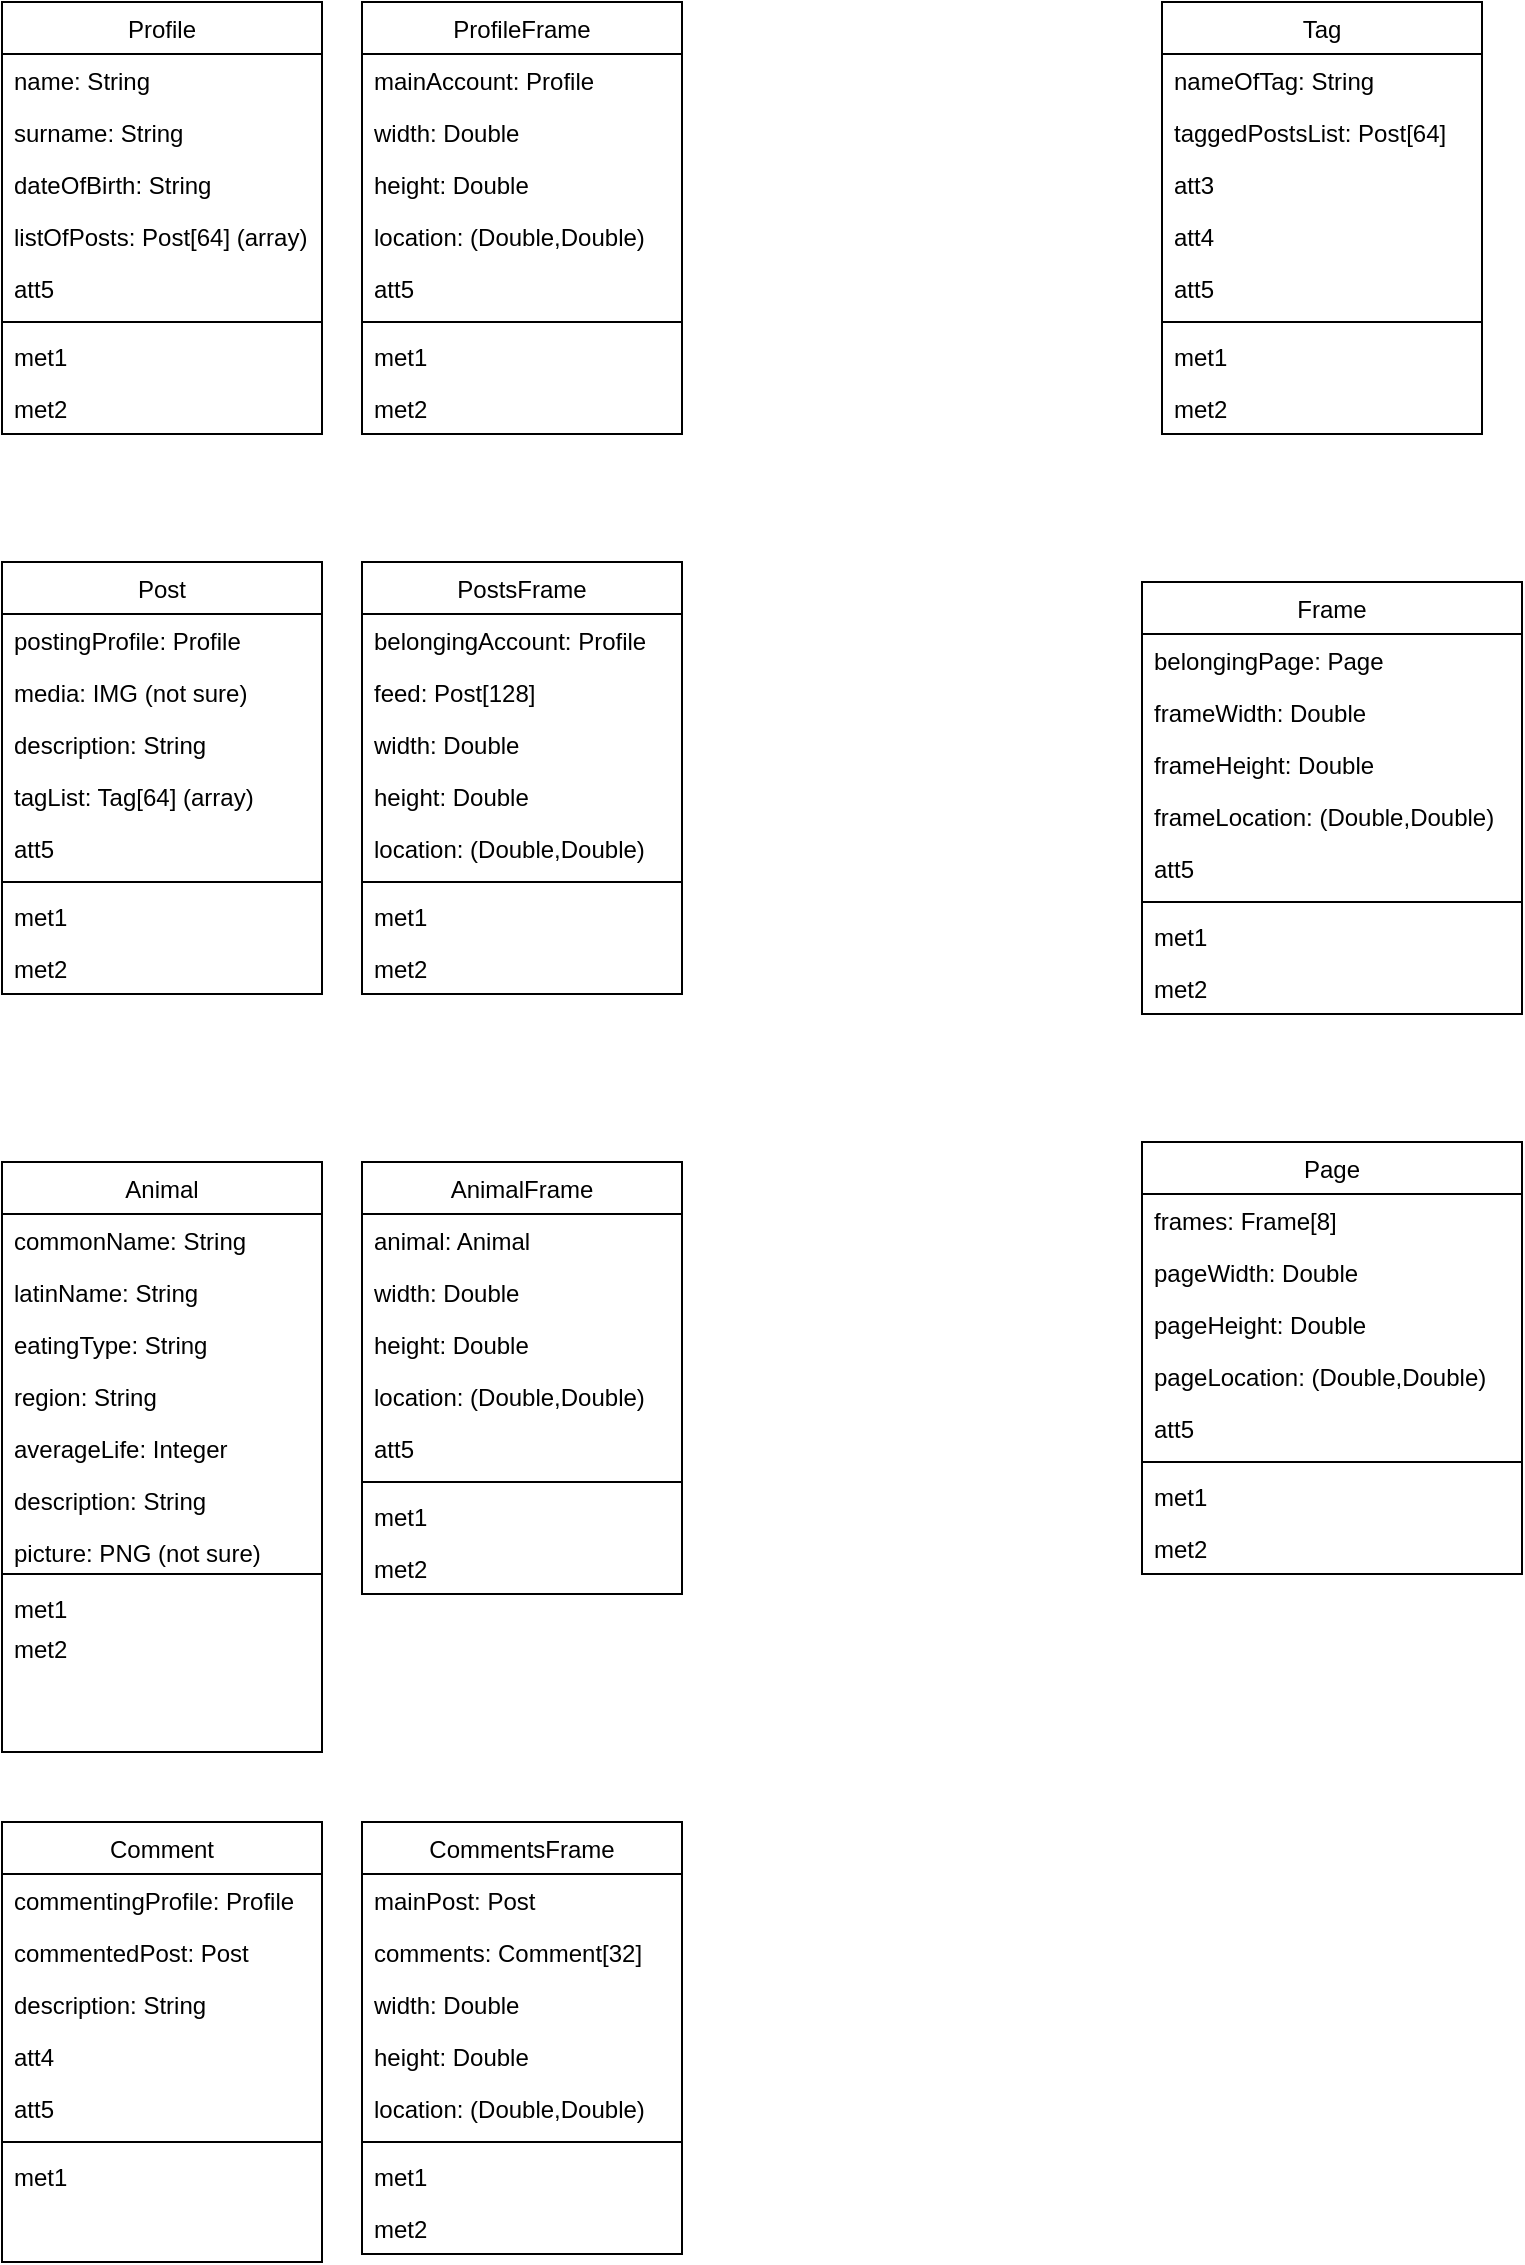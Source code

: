 <mxfile version="24.0.8" type="github">
  <diagram id="C5RBs43oDa-KdzZeNtuy" name="Page-1">
    <mxGraphModel dx="2359" dy="1989" grid="1" gridSize="10" guides="1" tooltips="1" connect="1" arrows="1" fold="1" page="1" pageScale="1" pageWidth="827" pageHeight="1169" math="0" shadow="0">
      <root>
        <mxCell id="WIyWlLk6GJQsqaUBKTNV-0" />
        <mxCell id="WIyWlLk6GJQsqaUBKTNV-1" parent="WIyWlLk6GJQsqaUBKTNV-0" />
        <mxCell id="Lmmqx4f4wVMdt-IXIzXi-0" value="Post" style="swimlane;fontStyle=0;align=center;verticalAlign=top;childLayout=stackLayout;horizontal=1;startSize=26;horizontalStack=0;resizeParent=1;resizeLast=0;collapsible=1;marginBottom=0;rounded=0;shadow=0;strokeWidth=1;" parent="WIyWlLk6GJQsqaUBKTNV-1" vertex="1">
          <mxGeometry x="-710" y="-170" width="160" height="216" as="geometry">
            <mxRectangle x="300" y="90" width="160" height="26" as="alternateBounds" />
          </mxGeometry>
        </mxCell>
        <mxCell id="Lmmqx4f4wVMdt-IXIzXi-1" value="postingProfile: Profile" style="text;align=left;verticalAlign=top;spacingLeft=4;spacingRight=4;overflow=hidden;rotatable=0;points=[[0,0.5],[1,0.5]];portConstraint=eastwest;" parent="Lmmqx4f4wVMdt-IXIzXi-0" vertex="1">
          <mxGeometry y="26" width="160" height="26" as="geometry" />
        </mxCell>
        <mxCell id="Lmmqx4f4wVMdt-IXIzXi-2" value="media: IMG (not sure)" style="text;align=left;verticalAlign=top;spacingLeft=4;spacingRight=4;overflow=hidden;rotatable=0;points=[[0,0.5],[1,0.5]];portConstraint=eastwest;rounded=0;shadow=0;html=0;" parent="Lmmqx4f4wVMdt-IXIzXi-0" vertex="1">
          <mxGeometry y="52" width="160" height="26" as="geometry" />
        </mxCell>
        <mxCell id="Lmmqx4f4wVMdt-IXIzXi-3" value="description: String" style="text;align=left;verticalAlign=top;spacingLeft=4;spacingRight=4;overflow=hidden;rotatable=0;points=[[0,0.5],[1,0.5]];portConstraint=eastwest;rounded=0;shadow=0;html=0;" parent="Lmmqx4f4wVMdt-IXIzXi-0" vertex="1">
          <mxGeometry y="78" width="160" height="26" as="geometry" />
        </mxCell>
        <mxCell id="Lmmqx4f4wVMdt-IXIzXi-4" value="tagList: Tag[64] (array)" style="text;align=left;verticalAlign=top;spacingLeft=4;spacingRight=4;overflow=hidden;rotatable=0;points=[[0,0.5],[1,0.5]];portConstraint=eastwest;rounded=0;shadow=0;html=0;" parent="Lmmqx4f4wVMdt-IXIzXi-0" vertex="1">
          <mxGeometry y="104" width="160" height="26" as="geometry" />
        </mxCell>
        <mxCell id="Lmmqx4f4wVMdt-IXIzXi-5" value="att5" style="text;align=left;verticalAlign=top;spacingLeft=4;spacingRight=4;overflow=hidden;rotatable=0;points=[[0,0.5],[1,0.5]];portConstraint=eastwest;rounded=0;shadow=0;html=0;" parent="Lmmqx4f4wVMdt-IXIzXi-0" vertex="1">
          <mxGeometry y="130" width="160" height="26" as="geometry" />
        </mxCell>
        <mxCell id="Lmmqx4f4wVMdt-IXIzXi-6" value="" style="line;html=1;strokeWidth=1;align=left;verticalAlign=middle;spacingTop=-1;spacingLeft=3;spacingRight=3;rotatable=0;labelPosition=right;points=[];portConstraint=eastwest;" parent="Lmmqx4f4wVMdt-IXIzXi-0" vertex="1">
          <mxGeometry y="156" width="160" height="8" as="geometry" />
        </mxCell>
        <mxCell id="Lmmqx4f4wVMdt-IXIzXi-7" value="met1" style="text;align=left;verticalAlign=top;spacingLeft=4;spacingRight=4;overflow=hidden;rotatable=0;points=[[0,0.5],[1,0.5]];portConstraint=eastwest;" parent="Lmmqx4f4wVMdt-IXIzXi-0" vertex="1">
          <mxGeometry y="164" width="160" height="26" as="geometry" />
        </mxCell>
        <mxCell id="Lmmqx4f4wVMdt-IXIzXi-8" value="met2" style="text;align=left;verticalAlign=top;spacingLeft=4;spacingRight=4;overflow=hidden;rotatable=0;points=[[0,0.5],[1,0.5]];portConstraint=eastwest;" parent="Lmmqx4f4wVMdt-IXIzXi-0" vertex="1">
          <mxGeometry y="190" width="160" height="20" as="geometry" />
        </mxCell>
        <mxCell id="Lmmqx4f4wVMdt-IXIzXi-9" value="Profile" style="swimlane;fontStyle=0;align=center;verticalAlign=top;childLayout=stackLayout;horizontal=1;startSize=26;horizontalStack=0;resizeParent=1;resizeLast=0;collapsible=1;marginBottom=0;rounded=0;shadow=0;strokeWidth=1;" parent="WIyWlLk6GJQsqaUBKTNV-1" vertex="1">
          <mxGeometry x="-710" y="-450" width="160" height="216" as="geometry">
            <mxRectangle x="520" y="90" width="160" height="26" as="alternateBounds" />
          </mxGeometry>
        </mxCell>
        <mxCell id="Lmmqx4f4wVMdt-IXIzXi-10" value="name: String" style="text;align=left;verticalAlign=top;spacingLeft=4;spacingRight=4;overflow=hidden;rotatable=0;points=[[0,0.5],[1,0.5]];portConstraint=eastwest;" parent="Lmmqx4f4wVMdt-IXIzXi-9" vertex="1">
          <mxGeometry y="26" width="160" height="26" as="geometry" />
        </mxCell>
        <mxCell id="Lmmqx4f4wVMdt-IXIzXi-11" value="surname: String" style="text;align=left;verticalAlign=top;spacingLeft=4;spacingRight=4;overflow=hidden;rotatable=0;points=[[0,0.5],[1,0.5]];portConstraint=eastwest;rounded=0;shadow=0;html=0;" parent="Lmmqx4f4wVMdt-IXIzXi-9" vertex="1">
          <mxGeometry y="52" width="160" height="26" as="geometry" />
        </mxCell>
        <mxCell id="Lmmqx4f4wVMdt-IXIzXi-12" value="dateOfBirth: String" style="text;align=left;verticalAlign=top;spacingLeft=4;spacingRight=4;overflow=hidden;rotatable=0;points=[[0,0.5],[1,0.5]];portConstraint=eastwest;rounded=0;shadow=0;html=0;" parent="Lmmqx4f4wVMdt-IXIzXi-9" vertex="1">
          <mxGeometry y="78" width="160" height="26" as="geometry" />
        </mxCell>
        <mxCell id="Lmmqx4f4wVMdt-IXIzXi-13" value="listOfPosts: Post[64] (array)" style="text;align=left;verticalAlign=top;spacingLeft=4;spacingRight=4;overflow=hidden;rotatable=0;points=[[0,0.5],[1,0.5]];portConstraint=eastwest;rounded=0;shadow=0;html=0;" parent="Lmmqx4f4wVMdt-IXIzXi-9" vertex="1">
          <mxGeometry y="104" width="160" height="26" as="geometry" />
        </mxCell>
        <mxCell id="Lmmqx4f4wVMdt-IXIzXi-14" value="att5" style="text;align=left;verticalAlign=top;spacingLeft=4;spacingRight=4;overflow=hidden;rotatable=0;points=[[0,0.5],[1,0.5]];portConstraint=eastwest;rounded=0;shadow=0;html=0;" parent="Lmmqx4f4wVMdt-IXIzXi-9" vertex="1">
          <mxGeometry y="130" width="160" height="26" as="geometry" />
        </mxCell>
        <mxCell id="Lmmqx4f4wVMdt-IXIzXi-15" value="" style="line;html=1;strokeWidth=1;align=left;verticalAlign=middle;spacingTop=-1;spacingLeft=3;spacingRight=3;rotatable=0;labelPosition=right;points=[];portConstraint=eastwest;" parent="Lmmqx4f4wVMdt-IXIzXi-9" vertex="1">
          <mxGeometry y="156" width="160" height="8" as="geometry" />
        </mxCell>
        <mxCell id="Lmmqx4f4wVMdt-IXIzXi-16" value="met1" style="text;align=left;verticalAlign=top;spacingLeft=4;spacingRight=4;overflow=hidden;rotatable=0;points=[[0,0.5],[1,0.5]];portConstraint=eastwest;" parent="Lmmqx4f4wVMdt-IXIzXi-9" vertex="1">
          <mxGeometry y="164" width="160" height="26" as="geometry" />
        </mxCell>
        <mxCell id="Lmmqx4f4wVMdt-IXIzXi-17" value="met2" style="text;align=left;verticalAlign=top;spacingLeft=4;spacingRight=4;overflow=hidden;rotatable=0;points=[[0,0.5],[1,0.5]];portConstraint=eastwest;" parent="Lmmqx4f4wVMdt-IXIzXi-9" vertex="1">
          <mxGeometry y="190" width="160" height="26" as="geometry" />
        </mxCell>
        <mxCell id="Lmmqx4f4wVMdt-IXIzXi-27" value="Tag" style="swimlane;fontStyle=0;align=center;verticalAlign=top;childLayout=stackLayout;horizontal=1;startSize=26;horizontalStack=0;resizeParent=1;resizeLast=0;collapsible=1;marginBottom=0;rounded=0;shadow=0;strokeWidth=1;" parent="WIyWlLk6GJQsqaUBKTNV-1" vertex="1">
          <mxGeometry x="-130" y="-450" width="160" height="216" as="geometry">
            <mxRectangle x="90" y="330" width="160" height="26" as="alternateBounds" />
          </mxGeometry>
        </mxCell>
        <mxCell id="Lmmqx4f4wVMdt-IXIzXi-28" value="nameOfTag: String" style="text;align=left;verticalAlign=top;spacingLeft=4;spacingRight=4;overflow=hidden;rotatable=0;points=[[0,0.5],[1,0.5]];portConstraint=eastwest;" parent="Lmmqx4f4wVMdt-IXIzXi-27" vertex="1">
          <mxGeometry y="26" width="160" height="26" as="geometry" />
        </mxCell>
        <mxCell id="Lmmqx4f4wVMdt-IXIzXi-29" value="taggedPostsList: Post[64]" style="text;align=left;verticalAlign=top;spacingLeft=4;spacingRight=4;overflow=hidden;rotatable=0;points=[[0,0.5],[1,0.5]];portConstraint=eastwest;rounded=0;shadow=0;html=0;" parent="Lmmqx4f4wVMdt-IXIzXi-27" vertex="1">
          <mxGeometry y="52" width="160" height="26" as="geometry" />
        </mxCell>
        <mxCell id="Lmmqx4f4wVMdt-IXIzXi-30" value="att3" style="text;align=left;verticalAlign=top;spacingLeft=4;spacingRight=4;overflow=hidden;rotatable=0;points=[[0,0.5],[1,0.5]];portConstraint=eastwest;rounded=0;shadow=0;html=0;" parent="Lmmqx4f4wVMdt-IXIzXi-27" vertex="1">
          <mxGeometry y="78" width="160" height="26" as="geometry" />
        </mxCell>
        <mxCell id="Lmmqx4f4wVMdt-IXIzXi-31" value="att4" style="text;align=left;verticalAlign=top;spacingLeft=4;spacingRight=4;overflow=hidden;rotatable=0;points=[[0,0.5],[1,0.5]];portConstraint=eastwest;rounded=0;shadow=0;html=0;" parent="Lmmqx4f4wVMdt-IXIzXi-27" vertex="1">
          <mxGeometry y="104" width="160" height="26" as="geometry" />
        </mxCell>
        <mxCell id="Lmmqx4f4wVMdt-IXIzXi-32" value="att5" style="text;align=left;verticalAlign=top;spacingLeft=4;spacingRight=4;overflow=hidden;rotatable=0;points=[[0,0.5],[1,0.5]];portConstraint=eastwest;rounded=0;shadow=0;html=0;" parent="Lmmqx4f4wVMdt-IXIzXi-27" vertex="1">
          <mxGeometry y="130" width="160" height="26" as="geometry" />
        </mxCell>
        <mxCell id="Lmmqx4f4wVMdt-IXIzXi-33" value="" style="line;html=1;strokeWidth=1;align=left;verticalAlign=middle;spacingTop=-1;spacingLeft=3;spacingRight=3;rotatable=0;labelPosition=right;points=[];portConstraint=eastwest;" parent="Lmmqx4f4wVMdt-IXIzXi-27" vertex="1">
          <mxGeometry y="156" width="160" height="8" as="geometry" />
        </mxCell>
        <mxCell id="Lmmqx4f4wVMdt-IXIzXi-34" value="met1" style="text;align=left;verticalAlign=top;spacingLeft=4;spacingRight=4;overflow=hidden;rotatable=0;points=[[0,0.5],[1,0.5]];portConstraint=eastwest;" parent="Lmmqx4f4wVMdt-IXIzXi-27" vertex="1">
          <mxGeometry y="164" width="160" height="26" as="geometry" />
        </mxCell>
        <mxCell id="Lmmqx4f4wVMdt-IXIzXi-35" value="met2" style="text;align=left;verticalAlign=top;spacingLeft=4;spacingRight=4;overflow=hidden;rotatable=0;points=[[0,0.5],[1,0.5]];portConstraint=eastwest;" parent="Lmmqx4f4wVMdt-IXIzXi-27" vertex="1">
          <mxGeometry y="190" width="160" height="20" as="geometry" />
        </mxCell>
        <mxCell id="MC6eqDOHik2Ta8xdRTjC-0" value="Comment" style="swimlane;fontStyle=0;align=center;verticalAlign=top;childLayout=stackLayout;horizontal=1;startSize=26;horizontalStack=0;resizeParent=1;resizeLast=0;collapsible=1;marginBottom=0;rounded=0;shadow=0;strokeWidth=1;" vertex="1" parent="WIyWlLk6GJQsqaUBKTNV-1">
          <mxGeometry x="-710" y="460" width="160" height="220" as="geometry">
            <mxRectangle x="90" y="90" width="160" height="26" as="alternateBounds" />
          </mxGeometry>
        </mxCell>
        <mxCell id="MC6eqDOHik2Ta8xdRTjC-1" value="commentingProfile: Profile" style="text;align=left;verticalAlign=top;spacingLeft=4;spacingRight=4;overflow=hidden;rotatable=0;points=[[0,0.5],[1,0.5]];portConstraint=eastwest;" vertex="1" parent="MC6eqDOHik2Ta8xdRTjC-0">
          <mxGeometry y="26" width="160" height="26" as="geometry" />
        </mxCell>
        <mxCell id="MC6eqDOHik2Ta8xdRTjC-2" value="commentedPost: Post" style="text;align=left;verticalAlign=top;spacingLeft=4;spacingRight=4;overflow=hidden;rotatable=0;points=[[0,0.5],[1,0.5]];portConstraint=eastwest;rounded=0;shadow=0;html=0;" vertex="1" parent="MC6eqDOHik2Ta8xdRTjC-0">
          <mxGeometry y="52" width="160" height="26" as="geometry" />
        </mxCell>
        <mxCell id="MC6eqDOHik2Ta8xdRTjC-3" value="description: String" style="text;align=left;verticalAlign=top;spacingLeft=4;spacingRight=4;overflow=hidden;rotatable=0;points=[[0,0.5],[1,0.5]];portConstraint=eastwest;rounded=0;shadow=0;html=0;" vertex="1" parent="MC6eqDOHik2Ta8xdRTjC-0">
          <mxGeometry y="78" width="160" height="26" as="geometry" />
        </mxCell>
        <mxCell id="MC6eqDOHik2Ta8xdRTjC-4" value="att4" style="text;align=left;verticalAlign=top;spacingLeft=4;spacingRight=4;overflow=hidden;rotatable=0;points=[[0,0.5],[1,0.5]];portConstraint=eastwest;rounded=0;shadow=0;html=0;" vertex="1" parent="MC6eqDOHik2Ta8xdRTjC-0">
          <mxGeometry y="104" width="160" height="26" as="geometry" />
        </mxCell>
        <mxCell id="MC6eqDOHik2Ta8xdRTjC-5" value="att5" style="text;align=left;verticalAlign=top;spacingLeft=4;spacingRight=4;overflow=hidden;rotatable=0;points=[[0,0.5],[1,0.5]];portConstraint=eastwest;rounded=0;shadow=0;html=0;" vertex="1" parent="MC6eqDOHik2Ta8xdRTjC-0">
          <mxGeometry y="130" width="160" height="26" as="geometry" />
        </mxCell>
        <mxCell id="MC6eqDOHik2Ta8xdRTjC-6" value="" style="line;html=1;strokeWidth=1;align=left;verticalAlign=middle;spacingTop=-1;spacingLeft=3;spacingRight=3;rotatable=0;labelPosition=right;points=[];portConstraint=eastwest;" vertex="1" parent="MC6eqDOHik2Ta8xdRTjC-0">
          <mxGeometry y="156" width="160" height="8" as="geometry" />
        </mxCell>
        <mxCell id="MC6eqDOHik2Ta8xdRTjC-7" value="met1" style="text;align=left;verticalAlign=top;spacingLeft=4;spacingRight=4;overflow=hidden;rotatable=0;points=[[0,0.5],[1,0.5]];portConstraint=eastwest;" vertex="1" parent="MC6eqDOHik2Ta8xdRTjC-0">
          <mxGeometry y="164" width="160" height="26" as="geometry" />
        </mxCell>
        <mxCell id="MC6eqDOHik2Ta8xdRTjC-9" value="PostsFrame" style="swimlane;fontStyle=0;align=center;verticalAlign=top;childLayout=stackLayout;horizontal=1;startSize=26;horizontalStack=0;resizeParent=1;resizeLast=0;collapsible=1;marginBottom=0;rounded=0;shadow=0;strokeWidth=1;" vertex="1" parent="WIyWlLk6GJQsqaUBKTNV-1">
          <mxGeometry x="-530" y="-170" width="160" height="216" as="geometry">
            <mxRectangle x="300" y="90" width="160" height="26" as="alternateBounds" />
          </mxGeometry>
        </mxCell>
        <mxCell id="MC6eqDOHik2Ta8xdRTjC-10" value="belongingAccount: Profile" style="text;align=left;verticalAlign=top;spacingLeft=4;spacingRight=4;overflow=hidden;rotatable=0;points=[[0,0.5],[1,0.5]];portConstraint=eastwest;" vertex="1" parent="MC6eqDOHik2Ta8xdRTjC-9">
          <mxGeometry y="26" width="160" height="26" as="geometry" />
        </mxCell>
        <mxCell id="MC6eqDOHik2Ta8xdRTjC-11" value="feed: Post[128]" style="text;align=left;verticalAlign=top;spacingLeft=4;spacingRight=4;overflow=hidden;rotatable=0;points=[[0,0.5],[1,0.5]];portConstraint=eastwest;rounded=0;shadow=0;html=0;" vertex="1" parent="MC6eqDOHik2Ta8xdRTjC-9">
          <mxGeometry y="52" width="160" height="26" as="geometry" />
        </mxCell>
        <mxCell id="MC6eqDOHik2Ta8xdRTjC-12" value="width: Double" style="text;align=left;verticalAlign=top;spacingLeft=4;spacingRight=4;overflow=hidden;rotatable=0;points=[[0,0.5],[1,0.5]];portConstraint=eastwest;rounded=0;shadow=0;html=0;" vertex="1" parent="MC6eqDOHik2Ta8xdRTjC-9">
          <mxGeometry y="78" width="160" height="26" as="geometry" />
        </mxCell>
        <mxCell id="MC6eqDOHik2Ta8xdRTjC-13" value="height: Double" style="text;align=left;verticalAlign=top;spacingLeft=4;spacingRight=4;overflow=hidden;rotatable=0;points=[[0,0.5],[1,0.5]];portConstraint=eastwest;rounded=0;shadow=0;html=0;" vertex="1" parent="MC6eqDOHik2Ta8xdRTjC-9">
          <mxGeometry y="104" width="160" height="26" as="geometry" />
        </mxCell>
        <mxCell id="MC6eqDOHik2Ta8xdRTjC-14" value="location: (Double,Double)" style="text;align=left;verticalAlign=top;spacingLeft=4;spacingRight=4;overflow=hidden;rotatable=0;points=[[0,0.5],[1,0.5]];portConstraint=eastwest;rounded=0;shadow=0;html=0;" vertex="1" parent="MC6eqDOHik2Ta8xdRTjC-9">
          <mxGeometry y="130" width="160" height="26" as="geometry" />
        </mxCell>
        <mxCell id="MC6eqDOHik2Ta8xdRTjC-15" value="" style="line;html=1;strokeWidth=1;align=left;verticalAlign=middle;spacingTop=-1;spacingLeft=3;spacingRight=3;rotatable=0;labelPosition=right;points=[];portConstraint=eastwest;" vertex="1" parent="MC6eqDOHik2Ta8xdRTjC-9">
          <mxGeometry y="156" width="160" height="8" as="geometry" />
        </mxCell>
        <mxCell id="MC6eqDOHik2Ta8xdRTjC-16" value="met1" style="text;align=left;verticalAlign=top;spacingLeft=4;spacingRight=4;overflow=hidden;rotatable=0;points=[[0,0.5],[1,0.5]];portConstraint=eastwest;" vertex="1" parent="MC6eqDOHik2Ta8xdRTjC-9">
          <mxGeometry y="164" width="160" height="26" as="geometry" />
        </mxCell>
        <mxCell id="MC6eqDOHik2Ta8xdRTjC-17" value="met2" style="text;align=left;verticalAlign=top;spacingLeft=4;spacingRight=4;overflow=hidden;rotatable=0;points=[[0,0.5],[1,0.5]];portConstraint=eastwest;" vertex="1" parent="MC6eqDOHik2Ta8xdRTjC-9">
          <mxGeometry y="190" width="160" height="20" as="geometry" />
        </mxCell>
        <mxCell id="MC6eqDOHik2Ta8xdRTjC-18" value="CommentsFrame" style="swimlane;fontStyle=0;align=center;verticalAlign=top;childLayout=stackLayout;horizontal=1;startSize=26;horizontalStack=0;resizeParent=1;resizeLast=0;collapsible=1;marginBottom=0;rounded=0;shadow=0;strokeWidth=1;" vertex="1" parent="WIyWlLk6GJQsqaUBKTNV-1">
          <mxGeometry x="-530" y="460" width="160" height="216" as="geometry">
            <mxRectangle x="300" y="90" width="160" height="26" as="alternateBounds" />
          </mxGeometry>
        </mxCell>
        <mxCell id="MC6eqDOHik2Ta8xdRTjC-19" value="mainPost: Post" style="text;align=left;verticalAlign=top;spacingLeft=4;spacingRight=4;overflow=hidden;rotatable=0;points=[[0,0.5],[1,0.5]];portConstraint=eastwest;" vertex="1" parent="MC6eqDOHik2Ta8xdRTjC-18">
          <mxGeometry y="26" width="160" height="26" as="geometry" />
        </mxCell>
        <mxCell id="MC6eqDOHik2Ta8xdRTjC-20" value="comments: Comment[32]" style="text;align=left;verticalAlign=top;spacingLeft=4;spacingRight=4;overflow=hidden;rotatable=0;points=[[0,0.5],[1,0.5]];portConstraint=eastwest;rounded=0;shadow=0;html=0;" vertex="1" parent="MC6eqDOHik2Ta8xdRTjC-18">
          <mxGeometry y="52" width="160" height="26" as="geometry" />
        </mxCell>
        <mxCell id="MC6eqDOHik2Ta8xdRTjC-21" value="width: Double" style="text;align=left;verticalAlign=top;spacingLeft=4;spacingRight=4;overflow=hidden;rotatable=0;points=[[0,0.5],[1,0.5]];portConstraint=eastwest;rounded=0;shadow=0;html=0;" vertex="1" parent="MC6eqDOHik2Ta8xdRTjC-18">
          <mxGeometry y="78" width="160" height="26" as="geometry" />
        </mxCell>
        <mxCell id="MC6eqDOHik2Ta8xdRTjC-22" value="height: Double" style="text;align=left;verticalAlign=top;spacingLeft=4;spacingRight=4;overflow=hidden;rotatable=0;points=[[0,0.5],[1,0.5]];portConstraint=eastwest;rounded=0;shadow=0;html=0;" vertex="1" parent="MC6eqDOHik2Ta8xdRTjC-18">
          <mxGeometry y="104" width="160" height="26" as="geometry" />
        </mxCell>
        <mxCell id="MC6eqDOHik2Ta8xdRTjC-23" value="location: (Double,Double)" style="text;align=left;verticalAlign=top;spacingLeft=4;spacingRight=4;overflow=hidden;rotatable=0;points=[[0,0.5],[1,0.5]];portConstraint=eastwest;rounded=0;shadow=0;html=0;" vertex="1" parent="MC6eqDOHik2Ta8xdRTjC-18">
          <mxGeometry y="130" width="160" height="26" as="geometry" />
        </mxCell>
        <mxCell id="MC6eqDOHik2Ta8xdRTjC-24" value="" style="line;html=1;strokeWidth=1;align=left;verticalAlign=middle;spacingTop=-1;spacingLeft=3;spacingRight=3;rotatable=0;labelPosition=right;points=[];portConstraint=eastwest;" vertex="1" parent="MC6eqDOHik2Ta8xdRTjC-18">
          <mxGeometry y="156" width="160" height="8" as="geometry" />
        </mxCell>
        <mxCell id="MC6eqDOHik2Ta8xdRTjC-25" value="met1" style="text;align=left;verticalAlign=top;spacingLeft=4;spacingRight=4;overflow=hidden;rotatable=0;points=[[0,0.5],[1,0.5]];portConstraint=eastwest;" vertex="1" parent="MC6eqDOHik2Ta8xdRTjC-18">
          <mxGeometry y="164" width="160" height="26" as="geometry" />
        </mxCell>
        <mxCell id="MC6eqDOHik2Ta8xdRTjC-26" value="met2" style="text;align=left;verticalAlign=top;spacingLeft=4;spacingRight=4;overflow=hidden;rotatable=0;points=[[0,0.5],[1,0.5]];portConstraint=eastwest;" vertex="1" parent="MC6eqDOHik2Ta8xdRTjC-18">
          <mxGeometry y="190" width="160" height="20" as="geometry" />
        </mxCell>
        <mxCell id="MC6eqDOHik2Ta8xdRTjC-27" value="Animal" style="swimlane;fontStyle=0;align=center;verticalAlign=top;childLayout=stackLayout;horizontal=1;startSize=26;horizontalStack=0;resizeParent=1;resizeLast=0;collapsible=1;marginBottom=0;rounded=0;shadow=0;strokeWidth=1;" vertex="1" parent="WIyWlLk6GJQsqaUBKTNV-1">
          <mxGeometry x="-710" y="130" width="160" height="295" as="geometry">
            <mxRectangle x="90" y="585" width="160" height="26" as="alternateBounds" />
          </mxGeometry>
        </mxCell>
        <mxCell id="MC6eqDOHik2Ta8xdRTjC-28" value="commonName: String" style="text;align=left;verticalAlign=top;spacingLeft=4;spacingRight=4;overflow=hidden;rotatable=0;points=[[0,0.5],[1,0.5]];portConstraint=eastwest;" vertex="1" parent="MC6eqDOHik2Ta8xdRTjC-27">
          <mxGeometry y="26" width="160" height="26" as="geometry" />
        </mxCell>
        <mxCell id="MC6eqDOHik2Ta8xdRTjC-29" value="latinName: String" style="text;align=left;verticalAlign=top;spacingLeft=4;spacingRight=4;overflow=hidden;rotatable=0;points=[[0,0.5],[1,0.5]];portConstraint=eastwest;rounded=0;shadow=0;html=0;" vertex="1" parent="MC6eqDOHik2Ta8xdRTjC-27">
          <mxGeometry y="52" width="160" height="26" as="geometry" />
        </mxCell>
        <mxCell id="MC6eqDOHik2Ta8xdRTjC-30" value="eatingType: String" style="text;align=left;verticalAlign=top;spacingLeft=4;spacingRight=4;overflow=hidden;rotatable=0;points=[[0,0.5],[1,0.5]];portConstraint=eastwest;rounded=0;shadow=0;html=0;" vertex="1" parent="MC6eqDOHik2Ta8xdRTjC-27">
          <mxGeometry y="78" width="160" height="26" as="geometry" />
        </mxCell>
        <mxCell id="MC6eqDOHik2Ta8xdRTjC-31" value="region: String" style="text;align=left;verticalAlign=top;spacingLeft=4;spacingRight=4;overflow=hidden;rotatable=0;points=[[0,0.5],[1,0.5]];portConstraint=eastwest;rounded=0;shadow=0;html=0;" vertex="1" parent="MC6eqDOHik2Ta8xdRTjC-27">
          <mxGeometry y="104" width="160" height="26" as="geometry" />
        </mxCell>
        <mxCell id="MC6eqDOHik2Ta8xdRTjC-32" value="averageLife: Integer" style="text;align=left;verticalAlign=top;spacingLeft=4;spacingRight=4;overflow=hidden;rotatable=0;points=[[0,0.5],[1,0.5]];portConstraint=eastwest;rounded=0;shadow=0;html=0;" vertex="1" parent="MC6eqDOHik2Ta8xdRTjC-27">
          <mxGeometry y="130" width="160" height="26" as="geometry" />
        </mxCell>
        <mxCell id="MC6eqDOHik2Ta8xdRTjC-34" value="description: String" style="text;align=left;verticalAlign=top;spacingLeft=4;spacingRight=4;overflow=hidden;rotatable=0;points=[[0,0.5],[1,0.5]];portConstraint=eastwest;" vertex="1" parent="MC6eqDOHik2Ta8xdRTjC-27">
          <mxGeometry y="156" width="160" height="26" as="geometry" />
        </mxCell>
        <mxCell id="MC6eqDOHik2Ta8xdRTjC-35" value="picture: PNG (not sure)" style="text;align=left;verticalAlign=top;spacingLeft=4;spacingRight=4;overflow=hidden;rotatable=0;points=[[0,0.5],[1,0.5]];portConstraint=eastwest;" vertex="1" parent="MC6eqDOHik2Ta8xdRTjC-27">
          <mxGeometry y="182" width="160" height="20" as="geometry" />
        </mxCell>
        <mxCell id="MC6eqDOHik2Ta8xdRTjC-33" value="" style="line;html=1;strokeWidth=1;align=left;verticalAlign=middle;spacingTop=-1;spacingLeft=3;spacingRight=3;rotatable=0;labelPosition=right;points=[];portConstraint=eastwest;" vertex="1" parent="MC6eqDOHik2Ta8xdRTjC-27">
          <mxGeometry y="202" width="160" height="8" as="geometry" />
        </mxCell>
        <mxCell id="MC6eqDOHik2Ta8xdRTjC-36" value="met1" style="text;align=left;verticalAlign=top;spacingLeft=4;spacingRight=4;overflow=hidden;rotatable=0;points=[[0,0.5],[1,0.5]];portConstraint=eastwest;" vertex="1" parent="MC6eqDOHik2Ta8xdRTjC-27">
          <mxGeometry y="210" width="160" height="20" as="geometry" />
        </mxCell>
        <mxCell id="MC6eqDOHik2Ta8xdRTjC-37" value="met2" style="text;align=left;verticalAlign=top;spacingLeft=4;spacingRight=4;overflow=hidden;rotatable=0;points=[[0,0.5],[1,0.5]];portConstraint=eastwest;" vertex="1" parent="MC6eqDOHik2Ta8xdRTjC-27">
          <mxGeometry y="230" width="160" height="20" as="geometry" />
        </mxCell>
        <mxCell id="MC6eqDOHik2Ta8xdRTjC-38" value="AnimalFrame" style="swimlane;fontStyle=0;align=center;verticalAlign=top;childLayout=stackLayout;horizontal=1;startSize=26;horizontalStack=0;resizeParent=1;resizeLast=0;collapsible=1;marginBottom=0;rounded=0;shadow=0;strokeWidth=1;" vertex="1" parent="WIyWlLk6GJQsqaUBKTNV-1">
          <mxGeometry x="-530" y="130" width="160" height="216" as="geometry">
            <mxRectangle x="300" y="90" width="160" height="26" as="alternateBounds" />
          </mxGeometry>
        </mxCell>
        <mxCell id="MC6eqDOHik2Ta8xdRTjC-39" value="animal: Animal" style="text;align=left;verticalAlign=top;spacingLeft=4;spacingRight=4;overflow=hidden;rotatable=0;points=[[0,0.5],[1,0.5]];portConstraint=eastwest;" vertex="1" parent="MC6eqDOHik2Ta8xdRTjC-38">
          <mxGeometry y="26" width="160" height="26" as="geometry" />
        </mxCell>
        <mxCell id="MC6eqDOHik2Ta8xdRTjC-40" value="width: Double" style="text;align=left;verticalAlign=top;spacingLeft=4;spacingRight=4;overflow=hidden;rotatable=0;points=[[0,0.5],[1,0.5]];portConstraint=eastwest;rounded=0;shadow=0;html=0;" vertex="1" parent="MC6eqDOHik2Ta8xdRTjC-38">
          <mxGeometry y="52" width="160" height="26" as="geometry" />
        </mxCell>
        <mxCell id="MC6eqDOHik2Ta8xdRTjC-41" value="height: Double" style="text;align=left;verticalAlign=top;spacingLeft=4;spacingRight=4;overflow=hidden;rotatable=0;points=[[0,0.5],[1,0.5]];portConstraint=eastwest;rounded=0;shadow=0;html=0;" vertex="1" parent="MC6eqDOHik2Ta8xdRTjC-38">
          <mxGeometry y="78" width="160" height="26" as="geometry" />
        </mxCell>
        <mxCell id="MC6eqDOHik2Ta8xdRTjC-42" value="location: (Double,Double)" style="text;align=left;verticalAlign=top;spacingLeft=4;spacingRight=4;overflow=hidden;rotatable=0;points=[[0,0.5],[1,0.5]];portConstraint=eastwest;rounded=0;shadow=0;html=0;" vertex="1" parent="MC6eqDOHik2Ta8xdRTjC-38">
          <mxGeometry y="104" width="160" height="26" as="geometry" />
        </mxCell>
        <mxCell id="MC6eqDOHik2Ta8xdRTjC-43" value="att5" style="text;align=left;verticalAlign=top;spacingLeft=4;spacingRight=4;overflow=hidden;rotatable=0;points=[[0,0.5],[1,0.5]];portConstraint=eastwest;rounded=0;shadow=0;html=0;" vertex="1" parent="MC6eqDOHik2Ta8xdRTjC-38">
          <mxGeometry y="130" width="160" height="26" as="geometry" />
        </mxCell>
        <mxCell id="MC6eqDOHik2Ta8xdRTjC-44" value="" style="line;html=1;strokeWidth=1;align=left;verticalAlign=middle;spacingTop=-1;spacingLeft=3;spacingRight=3;rotatable=0;labelPosition=right;points=[];portConstraint=eastwest;" vertex="1" parent="MC6eqDOHik2Ta8xdRTjC-38">
          <mxGeometry y="156" width="160" height="8" as="geometry" />
        </mxCell>
        <mxCell id="MC6eqDOHik2Ta8xdRTjC-45" value="met1" style="text;align=left;verticalAlign=top;spacingLeft=4;spacingRight=4;overflow=hidden;rotatable=0;points=[[0,0.5],[1,0.5]];portConstraint=eastwest;" vertex="1" parent="MC6eqDOHik2Ta8xdRTjC-38">
          <mxGeometry y="164" width="160" height="26" as="geometry" />
        </mxCell>
        <mxCell id="MC6eqDOHik2Ta8xdRTjC-46" value="met2" style="text;align=left;verticalAlign=top;spacingLeft=4;spacingRight=4;overflow=hidden;rotatable=0;points=[[0,0.5],[1,0.5]];portConstraint=eastwest;" vertex="1" parent="MC6eqDOHik2Ta8xdRTjC-38">
          <mxGeometry y="190" width="160" height="20" as="geometry" />
        </mxCell>
        <mxCell id="MC6eqDOHik2Ta8xdRTjC-47" value="ProfileFrame" style="swimlane;fontStyle=0;align=center;verticalAlign=top;childLayout=stackLayout;horizontal=1;startSize=26;horizontalStack=0;resizeParent=1;resizeLast=0;collapsible=1;marginBottom=0;rounded=0;shadow=0;strokeWidth=1;" vertex="1" parent="WIyWlLk6GJQsqaUBKTNV-1">
          <mxGeometry x="-530" y="-450" width="160" height="216" as="geometry">
            <mxRectangle x="300" y="90" width="160" height="26" as="alternateBounds" />
          </mxGeometry>
        </mxCell>
        <mxCell id="MC6eqDOHik2Ta8xdRTjC-48" value="mainAccount: Profile" style="text;align=left;verticalAlign=top;spacingLeft=4;spacingRight=4;overflow=hidden;rotatable=0;points=[[0,0.5],[1,0.5]];portConstraint=eastwest;" vertex="1" parent="MC6eqDOHik2Ta8xdRTjC-47">
          <mxGeometry y="26" width="160" height="26" as="geometry" />
        </mxCell>
        <mxCell id="MC6eqDOHik2Ta8xdRTjC-49" value="width: Double" style="text;align=left;verticalAlign=top;spacingLeft=4;spacingRight=4;overflow=hidden;rotatable=0;points=[[0,0.5],[1,0.5]];portConstraint=eastwest;rounded=0;shadow=0;html=0;" vertex="1" parent="MC6eqDOHik2Ta8xdRTjC-47">
          <mxGeometry y="52" width="160" height="26" as="geometry" />
        </mxCell>
        <mxCell id="MC6eqDOHik2Ta8xdRTjC-50" value="height: Double" style="text;align=left;verticalAlign=top;spacingLeft=4;spacingRight=4;overflow=hidden;rotatable=0;points=[[0,0.5],[1,0.5]];portConstraint=eastwest;rounded=0;shadow=0;html=0;" vertex="1" parent="MC6eqDOHik2Ta8xdRTjC-47">
          <mxGeometry y="78" width="160" height="26" as="geometry" />
        </mxCell>
        <mxCell id="MC6eqDOHik2Ta8xdRTjC-51" value="location: (Double,Double)" style="text;align=left;verticalAlign=top;spacingLeft=4;spacingRight=4;overflow=hidden;rotatable=0;points=[[0,0.5],[1,0.5]];portConstraint=eastwest;rounded=0;shadow=0;html=0;" vertex="1" parent="MC6eqDOHik2Ta8xdRTjC-47">
          <mxGeometry y="104" width="160" height="26" as="geometry" />
        </mxCell>
        <mxCell id="MC6eqDOHik2Ta8xdRTjC-52" value="att5" style="text;align=left;verticalAlign=top;spacingLeft=4;spacingRight=4;overflow=hidden;rotatable=0;points=[[0,0.5],[1,0.5]];portConstraint=eastwest;rounded=0;shadow=0;html=0;" vertex="1" parent="MC6eqDOHik2Ta8xdRTjC-47">
          <mxGeometry y="130" width="160" height="26" as="geometry" />
        </mxCell>
        <mxCell id="MC6eqDOHik2Ta8xdRTjC-53" value="" style="line;html=1;strokeWidth=1;align=left;verticalAlign=middle;spacingTop=-1;spacingLeft=3;spacingRight=3;rotatable=0;labelPosition=right;points=[];portConstraint=eastwest;" vertex="1" parent="MC6eqDOHik2Ta8xdRTjC-47">
          <mxGeometry y="156" width="160" height="8" as="geometry" />
        </mxCell>
        <mxCell id="MC6eqDOHik2Ta8xdRTjC-54" value="met1" style="text;align=left;verticalAlign=top;spacingLeft=4;spacingRight=4;overflow=hidden;rotatable=0;points=[[0,0.5],[1,0.5]];portConstraint=eastwest;" vertex="1" parent="MC6eqDOHik2Ta8xdRTjC-47">
          <mxGeometry y="164" width="160" height="26" as="geometry" />
        </mxCell>
        <mxCell id="MC6eqDOHik2Ta8xdRTjC-55" value="met2" style="text;align=left;verticalAlign=top;spacingLeft=4;spacingRight=4;overflow=hidden;rotatable=0;points=[[0,0.5],[1,0.5]];portConstraint=eastwest;" vertex="1" parent="MC6eqDOHik2Ta8xdRTjC-47">
          <mxGeometry y="190" width="160" height="20" as="geometry" />
        </mxCell>
        <mxCell id="MC6eqDOHik2Ta8xdRTjC-56" value="Frame" style="swimlane;fontStyle=0;align=center;verticalAlign=top;childLayout=stackLayout;horizontal=1;startSize=26;horizontalStack=0;resizeParent=1;resizeLast=0;collapsible=1;marginBottom=0;rounded=0;shadow=0;strokeWidth=1;" vertex="1" parent="WIyWlLk6GJQsqaUBKTNV-1">
          <mxGeometry x="-140" y="-160" width="190" height="216" as="geometry">
            <mxRectangle x="300" y="90" width="160" height="26" as="alternateBounds" />
          </mxGeometry>
        </mxCell>
        <mxCell id="MC6eqDOHik2Ta8xdRTjC-57" value="belongingPage: Page" style="text;align=left;verticalAlign=top;spacingLeft=4;spacingRight=4;overflow=hidden;rotatable=0;points=[[0,0.5],[1,0.5]];portConstraint=eastwest;" vertex="1" parent="MC6eqDOHik2Ta8xdRTjC-56">
          <mxGeometry y="26" width="190" height="26" as="geometry" />
        </mxCell>
        <mxCell id="MC6eqDOHik2Ta8xdRTjC-58" value="frameWidth: Double" style="text;align=left;verticalAlign=top;spacingLeft=4;spacingRight=4;overflow=hidden;rotatable=0;points=[[0,0.5],[1,0.5]];portConstraint=eastwest;rounded=0;shadow=0;html=0;" vertex="1" parent="MC6eqDOHik2Ta8xdRTjC-56">
          <mxGeometry y="52" width="190" height="26" as="geometry" />
        </mxCell>
        <mxCell id="MC6eqDOHik2Ta8xdRTjC-59" value="frameHeight: Double" style="text;align=left;verticalAlign=top;spacingLeft=4;spacingRight=4;overflow=hidden;rotatable=0;points=[[0,0.5],[1,0.5]];portConstraint=eastwest;rounded=0;shadow=0;html=0;" vertex="1" parent="MC6eqDOHik2Ta8xdRTjC-56">
          <mxGeometry y="78" width="190" height="26" as="geometry" />
        </mxCell>
        <mxCell id="MC6eqDOHik2Ta8xdRTjC-60" value="frameLocation: (Double,Double)" style="text;align=left;verticalAlign=top;spacingLeft=4;spacingRight=4;overflow=hidden;rotatable=0;points=[[0,0.5],[1,0.5]];portConstraint=eastwest;rounded=0;shadow=0;html=0;" vertex="1" parent="MC6eqDOHik2Ta8xdRTjC-56">
          <mxGeometry y="104" width="190" height="26" as="geometry" />
        </mxCell>
        <mxCell id="MC6eqDOHik2Ta8xdRTjC-61" value="att5" style="text;align=left;verticalAlign=top;spacingLeft=4;spacingRight=4;overflow=hidden;rotatable=0;points=[[0,0.5],[1,0.5]];portConstraint=eastwest;rounded=0;shadow=0;html=0;" vertex="1" parent="MC6eqDOHik2Ta8xdRTjC-56">
          <mxGeometry y="130" width="190" height="26" as="geometry" />
        </mxCell>
        <mxCell id="MC6eqDOHik2Ta8xdRTjC-62" value="" style="line;html=1;strokeWidth=1;align=left;verticalAlign=middle;spacingTop=-1;spacingLeft=3;spacingRight=3;rotatable=0;labelPosition=right;points=[];portConstraint=eastwest;" vertex="1" parent="MC6eqDOHik2Ta8xdRTjC-56">
          <mxGeometry y="156" width="190" height="8" as="geometry" />
        </mxCell>
        <mxCell id="MC6eqDOHik2Ta8xdRTjC-63" value="met1" style="text;align=left;verticalAlign=top;spacingLeft=4;spacingRight=4;overflow=hidden;rotatable=0;points=[[0,0.5],[1,0.5]];portConstraint=eastwest;" vertex="1" parent="MC6eqDOHik2Ta8xdRTjC-56">
          <mxGeometry y="164" width="190" height="26" as="geometry" />
        </mxCell>
        <mxCell id="MC6eqDOHik2Ta8xdRTjC-64" value="met2" style="text;align=left;verticalAlign=top;spacingLeft=4;spacingRight=4;overflow=hidden;rotatable=0;points=[[0,0.5],[1,0.5]];portConstraint=eastwest;" vertex="1" parent="MC6eqDOHik2Ta8xdRTjC-56">
          <mxGeometry y="190" width="190" height="20" as="geometry" />
        </mxCell>
        <mxCell id="MC6eqDOHik2Ta8xdRTjC-65" value="Page" style="swimlane;fontStyle=0;align=center;verticalAlign=top;childLayout=stackLayout;horizontal=1;startSize=26;horizontalStack=0;resizeParent=1;resizeLast=0;collapsible=1;marginBottom=0;rounded=0;shadow=0;strokeWidth=1;" vertex="1" parent="WIyWlLk6GJQsqaUBKTNV-1">
          <mxGeometry x="-140" y="120" width="190" height="216" as="geometry">
            <mxRectangle x="300" y="90" width="160" height="26" as="alternateBounds" />
          </mxGeometry>
        </mxCell>
        <mxCell id="MC6eqDOHik2Ta8xdRTjC-66" value="frames: Frame[8]" style="text;align=left;verticalAlign=top;spacingLeft=4;spacingRight=4;overflow=hidden;rotatable=0;points=[[0,0.5],[1,0.5]];portConstraint=eastwest;" vertex="1" parent="MC6eqDOHik2Ta8xdRTjC-65">
          <mxGeometry y="26" width="190" height="26" as="geometry" />
        </mxCell>
        <mxCell id="MC6eqDOHik2Ta8xdRTjC-67" value="pageWidth: Double" style="text;align=left;verticalAlign=top;spacingLeft=4;spacingRight=4;overflow=hidden;rotatable=0;points=[[0,0.5],[1,0.5]];portConstraint=eastwest;rounded=0;shadow=0;html=0;" vertex="1" parent="MC6eqDOHik2Ta8xdRTjC-65">
          <mxGeometry y="52" width="190" height="26" as="geometry" />
        </mxCell>
        <mxCell id="MC6eqDOHik2Ta8xdRTjC-68" value="pageHeight: Double" style="text;align=left;verticalAlign=top;spacingLeft=4;spacingRight=4;overflow=hidden;rotatable=0;points=[[0,0.5],[1,0.5]];portConstraint=eastwest;rounded=0;shadow=0;html=0;" vertex="1" parent="MC6eqDOHik2Ta8xdRTjC-65">
          <mxGeometry y="78" width="190" height="26" as="geometry" />
        </mxCell>
        <mxCell id="MC6eqDOHik2Ta8xdRTjC-69" value="pageLocation: (Double,Double)" style="text;align=left;verticalAlign=top;spacingLeft=4;spacingRight=4;overflow=hidden;rotatable=0;points=[[0,0.5],[1,0.5]];portConstraint=eastwest;rounded=0;shadow=0;html=0;" vertex="1" parent="MC6eqDOHik2Ta8xdRTjC-65">
          <mxGeometry y="104" width="190" height="26" as="geometry" />
        </mxCell>
        <mxCell id="MC6eqDOHik2Ta8xdRTjC-70" value="att5" style="text;align=left;verticalAlign=top;spacingLeft=4;spacingRight=4;overflow=hidden;rotatable=0;points=[[0,0.5],[1,0.5]];portConstraint=eastwest;rounded=0;shadow=0;html=0;" vertex="1" parent="MC6eqDOHik2Ta8xdRTjC-65">
          <mxGeometry y="130" width="190" height="26" as="geometry" />
        </mxCell>
        <mxCell id="MC6eqDOHik2Ta8xdRTjC-71" value="" style="line;html=1;strokeWidth=1;align=left;verticalAlign=middle;spacingTop=-1;spacingLeft=3;spacingRight=3;rotatable=0;labelPosition=right;points=[];portConstraint=eastwest;" vertex="1" parent="MC6eqDOHik2Ta8xdRTjC-65">
          <mxGeometry y="156" width="190" height="8" as="geometry" />
        </mxCell>
        <mxCell id="MC6eqDOHik2Ta8xdRTjC-72" value="met1" style="text;align=left;verticalAlign=top;spacingLeft=4;spacingRight=4;overflow=hidden;rotatable=0;points=[[0,0.5],[1,0.5]];portConstraint=eastwest;" vertex="1" parent="MC6eqDOHik2Ta8xdRTjC-65">
          <mxGeometry y="164" width="190" height="26" as="geometry" />
        </mxCell>
        <mxCell id="MC6eqDOHik2Ta8xdRTjC-73" value="met2" style="text;align=left;verticalAlign=top;spacingLeft=4;spacingRight=4;overflow=hidden;rotatable=0;points=[[0,0.5],[1,0.5]];portConstraint=eastwest;" vertex="1" parent="MC6eqDOHik2Ta8xdRTjC-65">
          <mxGeometry y="190" width="190" height="20" as="geometry" />
        </mxCell>
      </root>
    </mxGraphModel>
  </diagram>
</mxfile>
